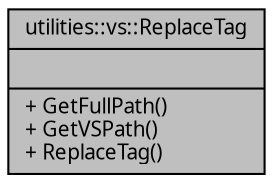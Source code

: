 digraph "utilities::vs::ReplaceTag"
{
 // INTERACTIVE_SVG=YES
  edge [fontname="Verdana",fontsize="10",labelfontname="Verdana",labelfontsize="10"];
  node [fontname="Verdana",fontsize="10",shape=record];
  Node1 [label="{utilities::vs::ReplaceTag\n||+ GetFullPath()\l+ GetVSPath()\l+ ReplaceTag()\l}",height=0.2,width=0.4,color="black", fillcolor="grey75", style="filled", fontcolor="black"];
}
